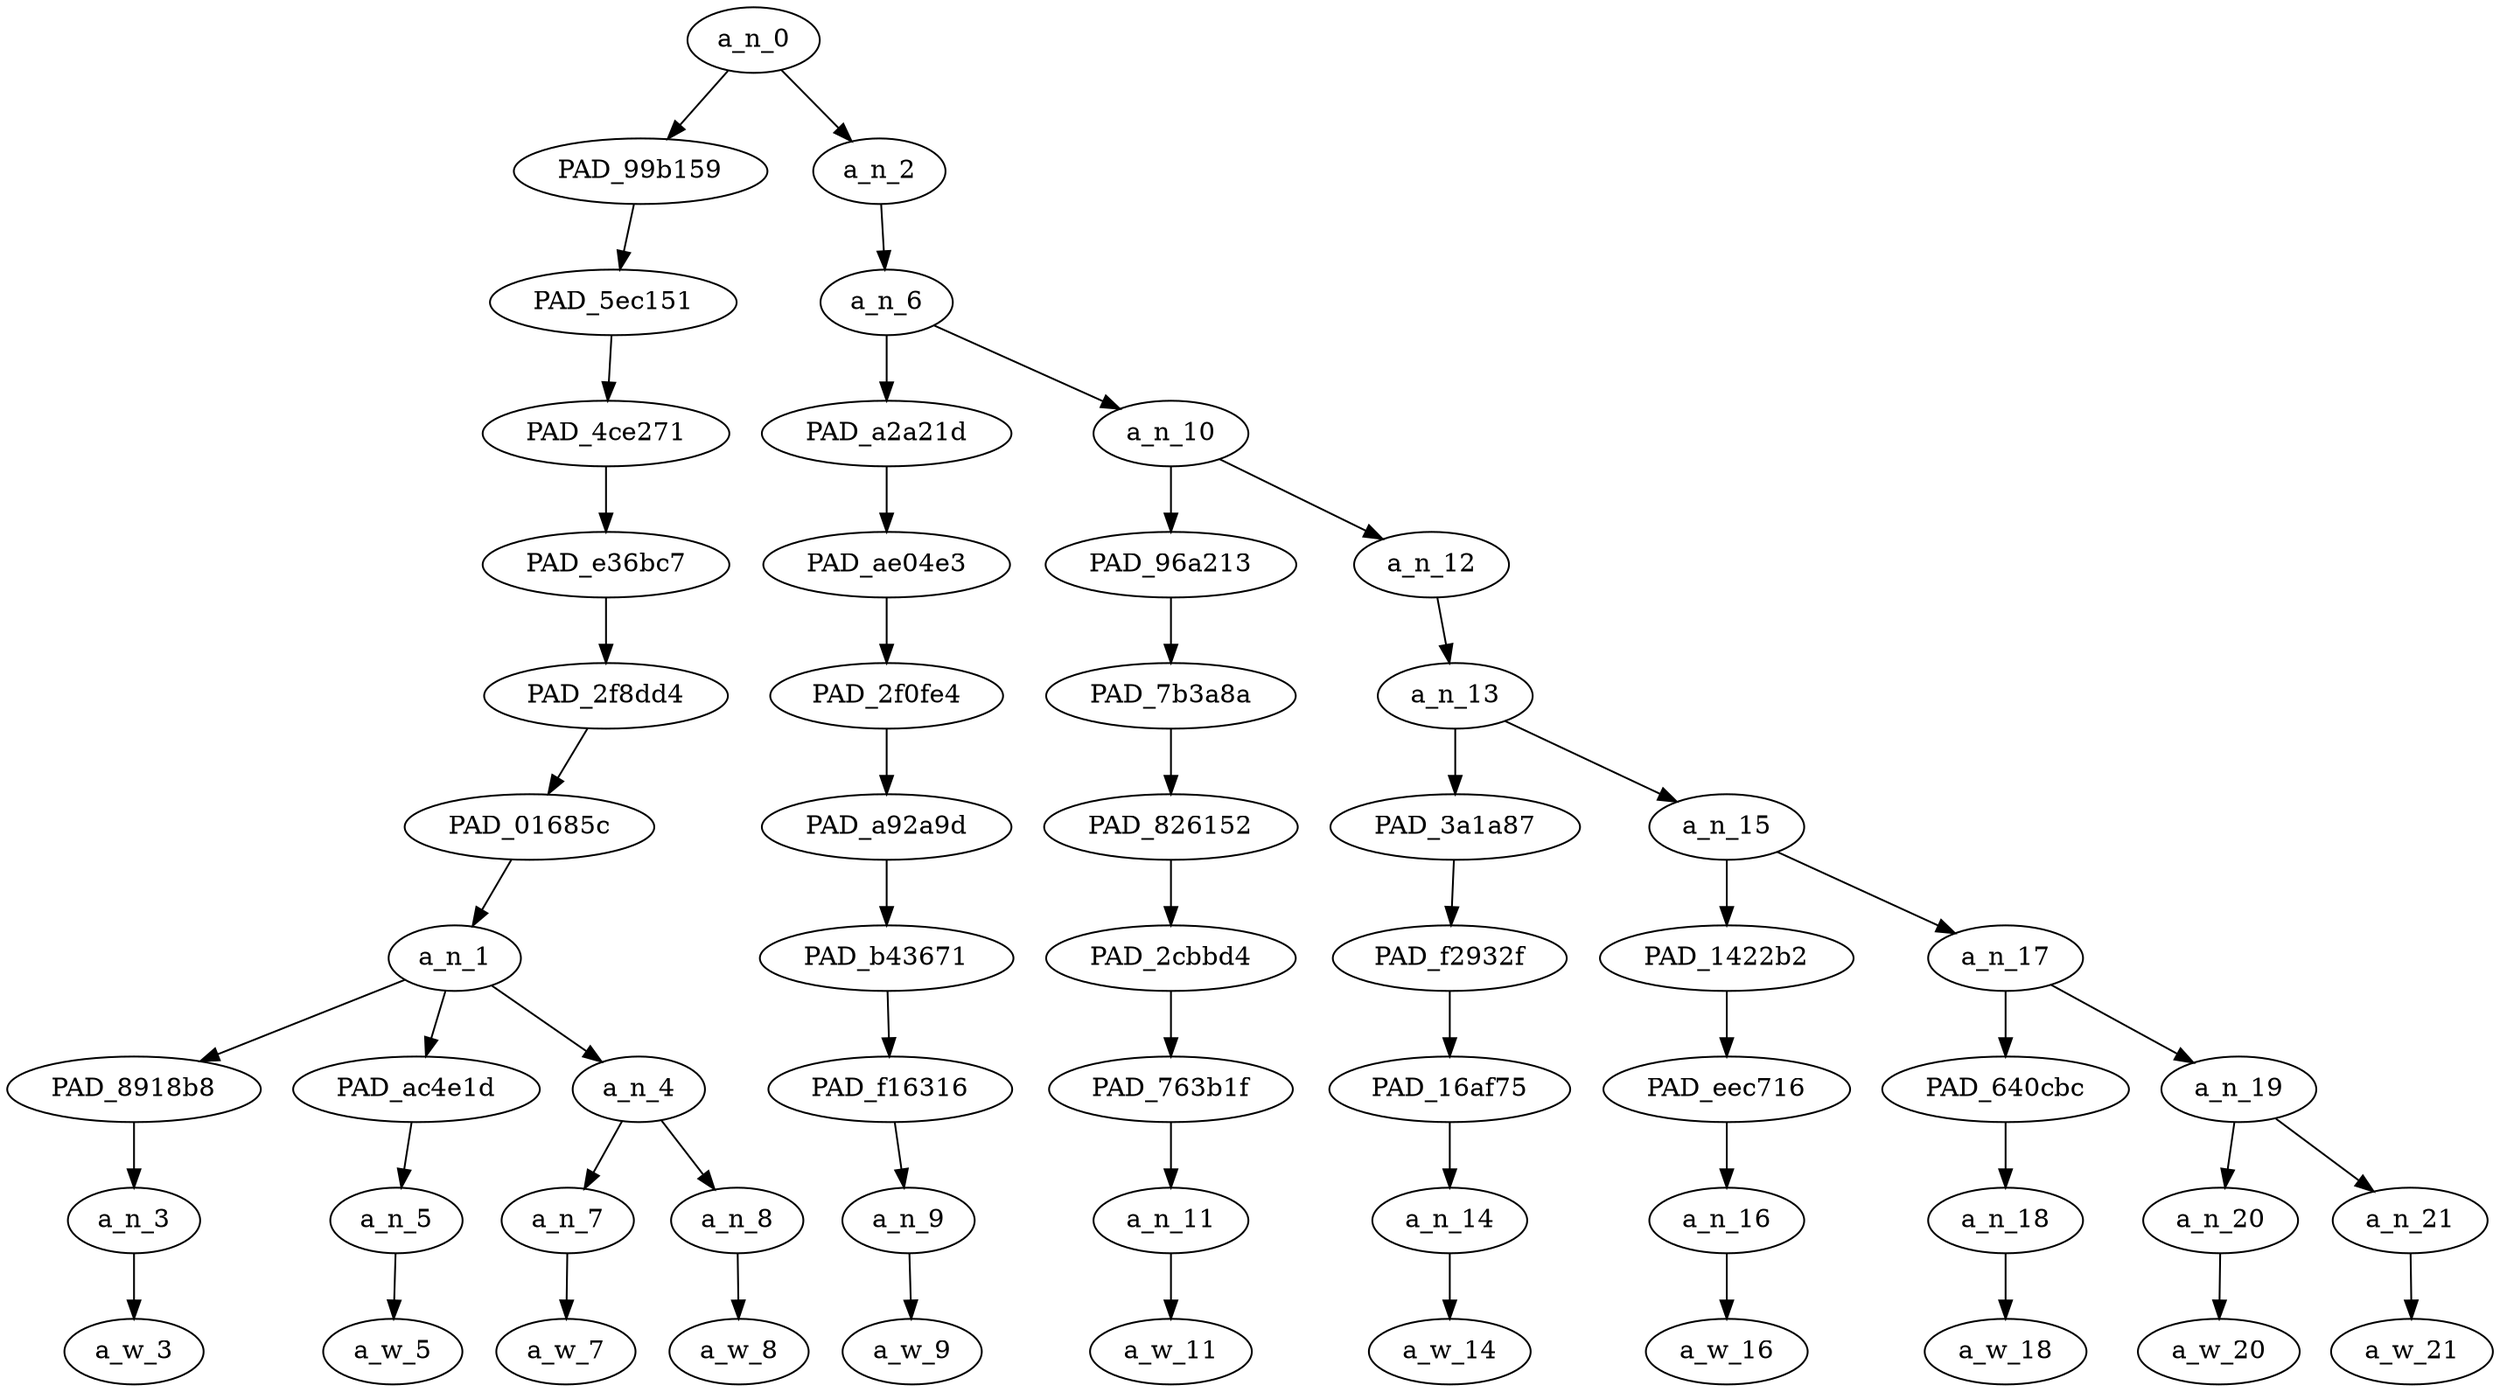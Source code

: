 strict digraph "" {
	a_n_0	[div_dir=1,
		index=0,
		level=10,
		pos="3.2421875,10!",
		text_span="[0, 1, 2, 3, 4, 5, 6, 7, 8, 9, 10]",
		value=1.00000002];
	PAD_99b159	[div_dir=-1,
		index=0,
		level=9,
		pos="1.5,9!",
		text_span="[0, 1, 2, 3]",
		value=0.20555372];
	a_n_0 -> PAD_99b159;
	a_n_2	[div_dir=1,
		index=1,
		level=9,
		pos="4.984375,9!",
		text_span="[4, 5, 6, 7, 8, 9, 10]",
		value=0.79352512];
	a_n_0 -> a_n_2;
	PAD_5ec151	[div_dir=-1,
		index=0,
		level=8,
		pos="1.5,8!",
		text_span="[0, 1, 2, 3]",
		value=0.20555372];
	PAD_99b159 -> PAD_5ec151;
	PAD_4ce271	[div_dir=-1,
		index=0,
		level=7,
		pos="1.5,7!",
		text_span="[0, 1, 2, 3]",
		value=0.20555372];
	PAD_5ec151 -> PAD_4ce271;
	PAD_e36bc7	[div_dir=-1,
		index=0,
		level=6,
		pos="1.5,6!",
		text_span="[0, 1, 2, 3]",
		value=0.20555372];
	PAD_4ce271 -> PAD_e36bc7;
	PAD_2f8dd4	[div_dir=-1,
		index=0,
		level=5,
		pos="1.5,5!",
		text_span="[0, 1, 2, 3]",
		value=0.20555372];
	PAD_e36bc7 -> PAD_2f8dd4;
	PAD_01685c	[div_dir=-1,
		index=0,
		level=4,
		pos="1.5,4!",
		text_span="[0, 1, 2, 3]",
		value=0.20555372];
	PAD_2f8dd4 -> PAD_01685c;
	a_n_1	[div_dir=-1,
		index=0,
		level=3,
		pos="1.5,3!",
		text_span="[0, 1, 2, 3]",
		value=0.20555372];
	PAD_01685c -> a_n_1;
	PAD_8918b8	[div_dir=-1,
		index=0,
		level=2,
		pos="0.0,2!",
		text_span="[0]",
		value=0.06187892];
	a_n_1 -> PAD_8918b8;
	PAD_ac4e1d	[div_dir=-1,
		index=2,
		level=2,
		pos="3.0,2!",
		text_span="[3]",
		value=0.05722298];
	a_n_1 -> PAD_ac4e1d;
	a_n_4	[div_dir=1,
		index=1,
		level=2,
		pos="1.5,2!",
		text_span="[1, 2]",
		value=0.08629236];
	a_n_1 -> a_n_4;
	a_n_3	[div_dir=-1,
		index=0,
		level=1,
		pos="0.0,1!",
		text_span="[0]",
		value=0.06187892];
	PAD_8918b8 -> a_n_3;
	a_w_3	[div_dir=0,
		index=0,
		level=0,
		pos="0,0!",
		text_span="[0]",
		value="<user>"];
	a_n_3 -> a_w_3;
	a_n_5	[div_dir=-1,
		index=3,
		level=1,
		pos="3.0,1!",
		text_span="[3]",
		value=0.05722298];
	PAD_ac4e1d -> a_n_5;
	a_w_5	[div_dir=0,
		index=3,
		level=0,
		pos="3,0!",
		text_span="[3]",
		value=class];
	a_n_5 -> a_w_5;
	a_n_7	[div_dir=1,
		index=1,
		level=1,
		pos="1.0,1!",
		text_span="[1]",
		value=0.03705961];
	a_n_4 -> a_n_7;
	a_n_8	[div_dir=-1,
		index=2,
		level=1,
		pos="2.0,1!",
		text_span="[2]",
		value=0.04915474];
	a_n_4 -> a_n_8;
	a_w_7	[div_dir=0,
		index=1,
		level=0,
		pos="1,0!",
		text_span="[1]",
		value=not];
	a_n_7 -> a_w_7;
	a_w_8	[div_dir=0,
		index=2,
		level=0,
		pos="2,0!",
		text_span="[2]",
		value=low];
	a_n_8 -> a_w_8;
	a_n_6	[div_dir=1,
		index=1,
		level=8,
		pos="4.984375,8!",
		text_span="[4, 5, 6, 7, 8, 9, 10]",
		value=0.79226942];
	a_n_2 -> a_n_6;
	PAD_a2a21d	[div_dir=1,
		index=1,
		level=7,
		pos="4.0,7!",
		text_span="[4]",
		value=0.03830498];
	a_n_6 -> PAD_a2a21d;
	a_n_10	[div_dir=1,
		index=2,
		level=7,
		pos="5.96875,7!",
		text_span="[5, 6, 7, 8, 9, 10]",
		value=0.75270875];
	a_n_6 -> a_n_10;
	PAD_ae04e3	[div_dir=1,
		index=1,
		level=6,
		pos="4.0,6!",
		text_span="[4]",
		value=0.03830498];
	PAD_a2a21d -> PAD_ae04e3;
	PAD_2f0fe4	[div_dir=1,
		index=1,
		level=5,
		pos="4.0,5!",
		text_span="[4]",
		value=0.03830498];
	PAD_ae04e3 -> PAD_2f0fe4;
	PAD_a92a9d	[div_dir=1,
		index=1,
		level=4,
		pos="4.0,4!",
		text_span="[4]",
		value=0.03830498];
	PAD_2f0fe4 -> PAD_a92a9d;
	PAD_b43671	[div_dir=1,
		index=1,
		level=3,
		pos="4.0,3!",
		text_span="[4]",
		value=0.03830498];
	PAD_a92a9d -> PAD_b43671;
	PAD_f16316	[div_dir=1,
		index=3,
		level=2,
		pos="4.0,2!",
		text_span="[4]",
		value=0.03830498];
	PAD_b43671 -> PAD_f16316;
	a_n_9	[div_dir=1,
		index=4,
		level=1,
		pos="4.0,1!",
		text_span="[4]",
		value=0.03830498];
	PAD_f16316 -> a_n_9;
	a_w_9	[div_dir=0,
		index=4,
		level=0,
		pos="4,0!",
		text_span="[4]",
		value=they];
	a_n_9 -> a_w_9;
	PAD_96a213	[div_dir=-1,
		index=2,
		level=6,
		pos="5.0,6!",
		text_span="[5]",
		value=0.05993003];
	a_n_10 -> PAD_96a213;
	a_n_12	[div_dir=1,
		index=3,
		level=6,
		pos="6.9375,6!",
		text_span="[6, 7, 8, 9, 10]",
		value=0.69141461];
	a_n_10 -> a_n_12;
	PAD_7b3a8a	[div_dir=-1,
		index=2,
		level=5,
		pos="5.0,5!",
		text_span="[5]",
		value=0.05993003];
	PAD_96a213 -> PAD_7b3a8a;
	PAD_826152	[div_dir=-1,
		index=2,
		level=4,
		pos="5.0,4!",
		text_span="[5]",
		value=0.05993003];
	PAD_7b3a8a -> PAD_826152;
	PAD_2cbbd4	[div_dir=-1,
		index=2,
		level=3,
		pos="5.0,3!",
		text_span="[5]",
		value=0.05993003];
	PAD_826152 -> PAD_2cbbd4;
	PAD_763b1f	[div_dir=-1,
		index=4,
		level=2,
		pos="5.0,2!",
		text_span="[5]",
		value=0.05993003];
	PAD_2cbbd4 -> PAD_763b1f;
	a_n_11	[div_dir=-1,
		index=5,
		level=1,
		pos="5.0,1!",
		text_span="[5]",
		value=0.05993003];
	PAD_763b1f -> a_n_11;
	a_w_11	[div_dir=0,
		index=5,
		level=0,
		pos="5,0!",
		text_span="[5]",
		value=enjoy];
	a_n_11 -> a_w_11;
	a_n_13	[div_dir=1,
		index=3,
		level=5,
		pos="6.9375,5!",
		text_span="[6, 7, 8, 9, 10]",
		value=0.68981224];
	a_n_12 -> a_n_13;
	PAD_3a1a87	[div_dir=-1,
		index=3,
		level=4,
		pos="6.0,4!",
		text_span="[6]",
		value=0.04750855];
	a_n_13 -> PAD_3a1a87;
	a_n_15	[div_dir=1,
		index=4,
		level=4,
		pos="7.875,4!",
		text_span="[7, 8, 9, 10]",
		value=0.64070132];
	a_n_13 -> a_n_15;
	PAD_f2932f	[div_dir=-1,
		index=3,
		level=3,
		pos="6.0,3!",
		text_span="[6]",
		value=0.04750855];
	PAD_3a1a87 -> PAD_f2932f;
	PAD_16af75	[div_dir=-1,
		index=5,
		level=2,
		pos="6.0,2!",
		text_span="[6]",
		value=0.04750855];
	PAD_f2932f -> PAD_16af75;
	a_n_14	[div_dir=-1,
		index=6,
		level=1,
		pos="6.0,1!",
		text_span="[6]",
		value=0.04750855];
	PAD_16af75 -> a_n_14;
	a_w_14	[div_dir=0,
		index=6,
		level=0,
		pos="6,0!",
		text_span="[6]",
		value=to];
	a_n_14 -> a_w_14;
	PAD_1422b2	[div_dir=-1,
		index=4,
		level=3,
		pos="7.0,3!",
		text_span="[7]",
		value=0.04995167];
	a_n_15 -> PAD_1422b2;
	a_n_17	[div_dir=1,
		index=5,
		level=3,
		pos="8.75,3!",
		text_span="[8, 9, 10]",
		value=0.58893186];
	a_n_15 -> a_n_17;
	PAD_eec716	[div_dir=-1,
		index=6,
		level=2,
		pos="7.0,2!",
		text_span="[7]",
		value=0.04995167];
	PAD_1422b2 -> PAD_eec716;
	a_n_16	[div_dir=-1,
		index=7,
		level=1,
		pos="7.0,1!",
		text_span="[7]",
		value=0.04995167];
	PAD_eec716 -> a_n_16;
	a_w_16	[div_dir=0,
		index=7,
		level=0,
		pos="7,0!",
		text_span="[7]",
		value=get];
	a_n_16 -> a_w_16;
	PAD_640cbc	[div_dir=1,
		index=7,
		level=2,
		pos="8.0,2!",
		text_span="[8]",
		value=0.11286660];
	a_n_17 -> PAD_640cbc;
	a_n_19	[div_dir=1,
		index=8,
		level=2,
		pos="9.5,2!",
		text_span="[9, 10]",
		value=0.47379182];
	a_n_17 -> a_n_19;
	a_n_18	[div_dir=1,
		index=8,
		level=1,
		pos="8.0,1!",
		text_span="[8]",
		value=0.11286660];
	PAD_640cbc -> a_n_18;
	a_w_18	[div_dir=0,
		index=8,
		level=0,
		pos="8,0!",
		text_span="[8]",
		value=fucked];
	a_n_18 -> a_w_18;
	a_n_20	[div_dir=-1,
		index=9,
		level=1,
		pos="9.0,1!",
		text_span="[9]",
		value=0.11591376];
	a_n_19 -> a_n_20;
	a_n_21	[div_dir=1,
		index=10,
		level=1,
		pos="10.0,1!",
		text_span="[10]",
		value=0.35542965];
	a_n_19 -> a_n_21;
	a_w_20	[div_dir=0,
		index=9,
		level=0,
		pos="9,0!",
		text_span="[9]",
		value=by];
	a_n_20 -> a_w_20;
	a_w_21	[div_dir=0,
		index=10,
		level=0,
		pos="10,0!",
		text_span="[10]",
		value=muslims];
	a_n_21 -> a_w_21;
}
